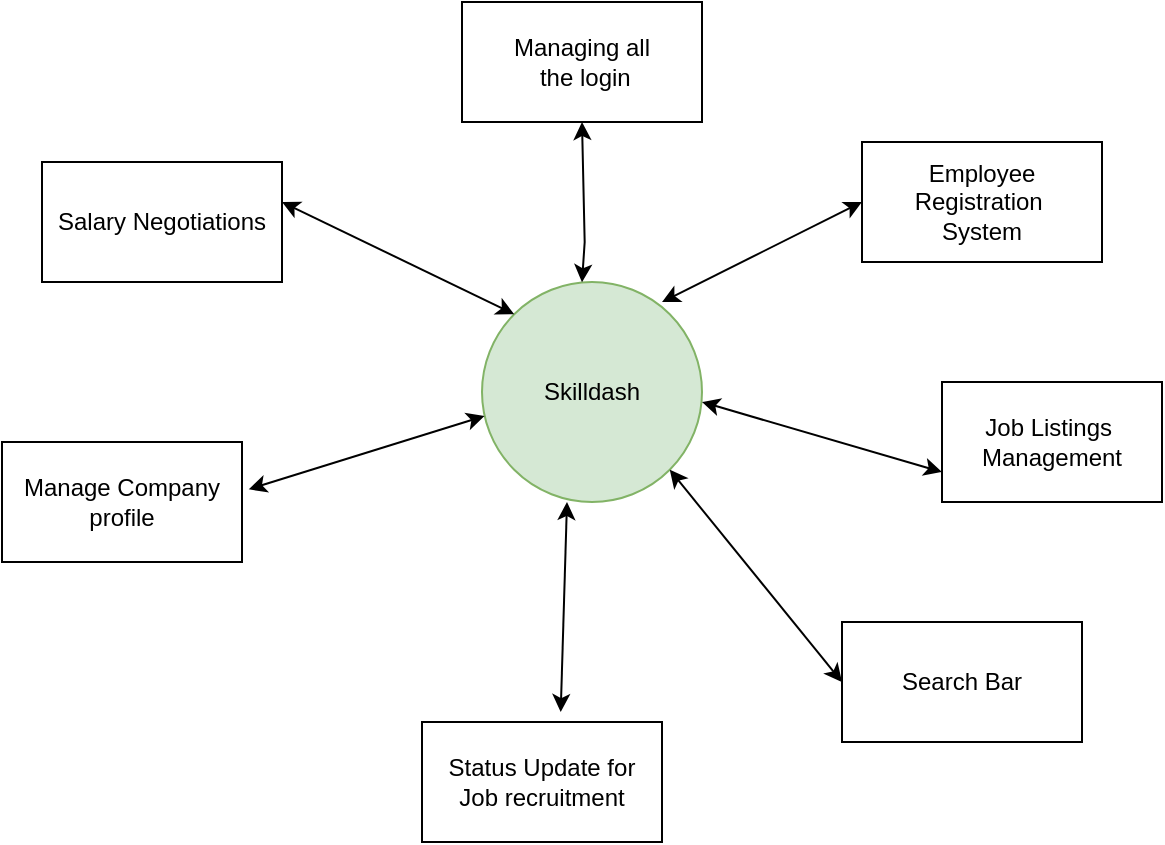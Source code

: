 <mxfile version="22.1.17" type="github">
  <diagram name="Page-1" id="uQso0ZXRBujiHeSYrg0g">
    <mxGraphModel dx="640" dy="435" grid="1" gridSize="10" guides="1" tooltips="1" connect="1" arrows="1" fold="1" page="1" pageScale="1" pageWidth="850" pageHeight="1100" math="0" shadow="0">
      <root>
        <mxCell id="0" />
        <mxCell id="1" parent="0" />
        <mxCell id="ZWiUjUdgsJvMLRUT5fPh-1" value="Skilldash" style="ellipse;whiteSpace=wrap;html=1;aspect=fixed;fillColor=#d5e8d4;strokeColor=#82b366;" vertex="1" parent="1">
          <mxGeometry x="270" y="210" width="110" height="110" as="geometry" />
        </mxCell>
        <mxCell id="ZWiUjUdgsJvMLRUT5fPh-3" value="" style="endArrow=classic;startArrow=classic;html=1;rounded=0;entryX=0.5;entryY=1;entryDx=0;entryDy=0;" edge="1" parent="1" target="ZWiUjUdgsJvMLRUT5fPh-18">
          <mxGeometry width="50" height="50" relative="1" as="geometry">
            <mxPoint x="319.999" y="210.122" as="sourcePoint" />
            <mxPoint x="321.34" y="140" as="targetPoint" />
            <Array as="points">
              <mxPoint x="321.34" y="190" />
            </Array>
          </mxGeometry>
        </mxCell>
        <mxCell id="ZWiUjUdgsJvMLRUT5fPh-4" value="" style="endArrow=classic;startArrow=classic;html=1;rounded=0;entryX=0;entryY=0.5;entryDx=0;entryDy=0;" edge="1" parent="1" target="ZWiUjUdgsJvMLRUT5fPh-13">
          <mxGeometry width="50" height="50" relative="1" as="geometry">
            <mxPoint x="360" y="220" as="sourcePoint" />
            <mxPoint x="410" y="170" as="targetPoint" />
          </mxGeometry>
        </mxCell>
        <mxCell id="ZWiUjUdgsJvMLRUT5fPh-5" value="" style="endArrow=classic;startArrow=classic;html=1;rounded=0;exitX=0.578;exitY=-0.083;exitDx=0;exitDy=0;entryX=0.5;entryY=1;entryDx=0;entryDy=0;exitPerimeter=0;" edge="1" parent="1" source="ZWiUjUdgsJvMLRUT5fPh-15">
          <mxGeometry width="50" height="50" relative="1" as="geometry">
            <mxPoint x="287.5" y="430" as="sourcePoint" />
            <mxPoint x="312.5" y="320" as="targetPoint" />
          </mxGeometry>
        </mxCell>
        <mxCell id="ZWiUjUdgsJvMLRUT5fPh-6" value="" style="endArrow=classic;startArrow=classic;html=1;rounded=0;entryX=0.012;entryY=0.609;entryDx=0;entryDy=0;exitX=1.028;exitY=0.394;exitDx=0;exitDy=0;exitPerimeter=0;entryPerimeter=0;" edge="1" parent="1" source="ZWiUjUdgsJvMLRUT5fPh-16" target="ZWiUjUdgsJvMLRUT5fPh-1">
          <mxGeometry width="50" height="50" relative="1" as="geometry">
            <mxPoint x="151.28" y="283" as="sourcePoint" />
            <mxPoint x="260" y="285.68" as="targetPoint" />
          </mxGeometry>
        </mxCell>
        <mxCell id="ZWiUjUdgsJvMLRUT5fPh-7" value="" style="endArrow=classic;startArrow=classic;html=1;rounded=0;exitX=0.939;exitY=0.579;exitDx=0;exitDy=0;exitPerimeter=0;entryX=0;entryY=0.75;entryDx=0;entryDy=0;" edge="1" parent="1" target="ZWiUjUdgsJvMLRUT5fPh-10">
          <mxGeometry width="50" height="50" relative="1" as="geometry">
            <mxPoint x="380.0" y="270.0" as="sourcePoint" />
            <mxPoint x="456.71" y="276.31" as="targetPoint" />
          </mxGeometry>
        </mxCell>
        <mxCell id="ZWiUjUdgsJvMLRUT5fPh-8" value="" style="endArrow=classic;startArrow=classic;html=1;rounded=0;entryX=1;entryY=1;entryDx=0;entryDy=0;exitX=0;exitY=0.5;exitDx=0;exitDy=0;" edge="1" parent="1" source="ZWiUjUdgsJvMLRUT5fPh-14" target="ZWiUjUdgsJvMLRUT5fPh-1">
          <mxGeometry width="50" height="50" relative="1" as="geometry">
            <mxPoint x="430" y="360" as="sourcePoint" />
            <mxPoint x="360" y="310" as="targetPoint" />
          </mxGeometry>
        </mxCell>
        <mxCell id="ZWiUjUdgsJvMLRUT5fPh-9" value="" style="endArrow=classic;startArrow=classic;html=1;rounded=0;exitX=1;exitY=0.5;exitDx=0;exitDy=0;entryX=0;entryY=0;entryDx=0;entryDy=0;" edge="1" parent="1" target="ZWiUjUdgsJvMLRUT5fPh-1">
          <mxGeometry width="50" height="50" relative="1" as="geometry">
            <mxPoint x="170" y="170" as="sourcePoint" />
            <mxPoint x="270" y="250" as="targetPoint" />
          </mxGeometry>
        </mxCell>
        <mxCell id="ZWiUjUdgsJvMLRUT5fPh-10" value="Job Listings&amp;nbsp;&lt;br&gt;Management" style="rounded=0;whiteSpace=wrap;html=1;" vertex="1" parent="1">
          <mxGeometry x="500" y="260" width="110" height="60" as="geometry" />
        </mxCell>
        <mxCell id="ZWiUjUdgsJvMLRUT5fPh-13" value="Employee Registration&amp;nbsp;&lt;br&gt;System" style="rounded=0;whiteSpace=wrap;html=1;" vertex="1" parent="1">
          <mxGeometry x="460" y="140" width="120" height="60" as="geometry" />
        </mxCell>
        <mxCell id="ZWiUjUdgsJvMLRUT5fPh-14" value="Search Bar" style="rounded=0;whiteSpace=wrap;html=1;" vertex="1" parent="1">
          <mxGeometry x="450" y="380" width="120" height="60" as="geometry" />
        </mxCell>
        <mxCell id="ZWiUjUdgsJvMLRUT5fPh-15" value="Status Update for&lt;br&gt;Job recruitment" style="rounded=0;whiteSpace=wrap;html=1;" vertex="1" parent="1">
          <mxGeometry x="240" y="430" width="120" height="60" as="geometry" />
        </mxCell>
        <mxCell id="ZWiUjUdgsJvMLRUT5fPh-16" value="Manage Company&lt;br&gt;profile" style="rounded=0;whiteSpace=wrap;html=1;" vertex="1" parent="1">
          <mxGeometry x="30" y="290" width="120" height="60" as="geometry" />
        </mxCell>
        <mxCell id="ZWiUjUdgsJvMLRUT5fPh-17" value="Salary Negotiations" style="rounded=0;whiteSpace=wrap;html=1;" vertex="1" parent="1">
          <mxGeometry x="50" y="150" width="120" height="60" as="geometry" />
        </mxCell>
        <mxCell id="ZWiUjUdgsJvMLRUT5fPh-18" value="Managing all&lt;br&gt;&amp;nbsp;the login" style="rounded=0;whiteSpace=wrap;html=1;" vertex="1" parent="1">
          <mxGeometry x="260" y="70" width="120" height="60" as="geometry" />
        </mxCell>
      </root>
    </mxGraphModel>
  </diagram>
</mxfile>
